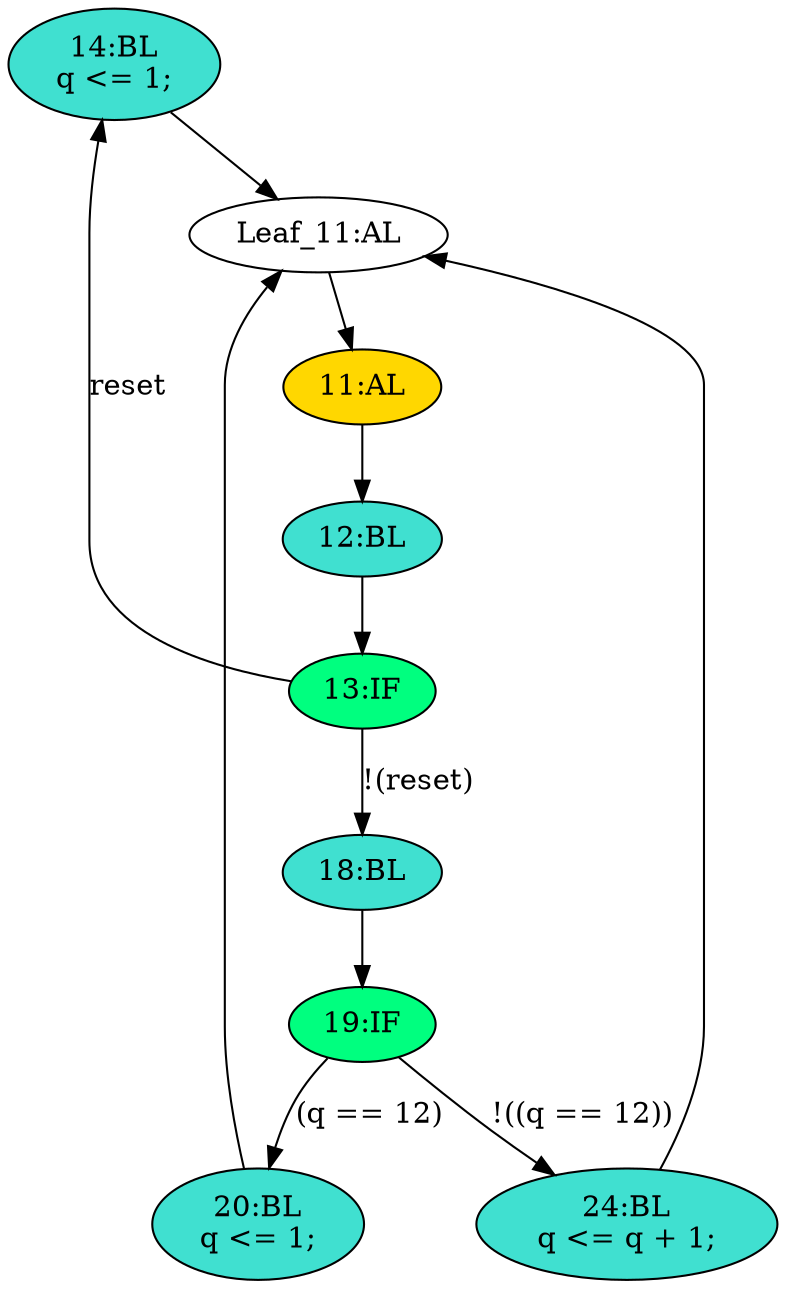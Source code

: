 strict digraph "compose( ,  )" {
	node [label="\N"];
	"14:BL"	[ast="<pyverilog.vparser.ast.Block object at 0x7f5ed51837d0>",
		fillcolor=turquoise,
		label="14:BL
q <= 1;",
		statements="[<pyverilog.vparser.ast.NonblockingSubstitution object at 0x7f5ed5196bd0>]",
		style=filled,
		typ=Block];
	"Leaf_11:AL"	[def_var="['q']",
		label="Leaf_11:AL"];
	"14:BL" -> "Leaf_11:AL"	[cond="[]",
		lineno=None];
	"13:IF"	[ast="<pyverilog.vparser.ast.IfStatement object at 0x7f5ed51e3d10>",
		fillcolor=springgreen,
		label="13:IF",
		statements="[]",
		style=filled,
		typ=IfStatement];
	"13:IF" -> "14:BL"	[cond="['reset']",
		label=reset,
		lineno=13];
	"18:BL"	[ast="<pyverilog.vparser.ast.Block object at 0x7f5ed5196750>",
		fillcolor=turquoise,
		label="18:BL",
		statements="[]",
		style=filled,
		typ=Block];
	"13:IF" -> "18:BL"	[cond="['reset']",
		label="!(reset)",
		lineno=13];
	"20:BL"	[ast="<pyverilog.vparser.ast.Block object at 0x7f5ed51e3210>",
		fillcolor=turquoise,
		label="20:BL
q <= 1;",
		statements="[<pyverilog.vparser.ast.NonblockingSubstitution object at 0x7f5ed518ecd0>]",
		style=filled,
		typ=Block];
	"20:BL" -> "Leaf_11:AL"	[cond="[]",
		lineno=None];
	"19:IF"	[ast="<pyverilog.vparser.ast.IfStatement object at 0x7f5ed518e550>",
		fillcolor=springgreen,
		label="19:IF",
		statements="[]",
		style=filled,
		typ=IfStatement];
	"19:IF" -> "20:BL"	[cond="['q']",
		label="(q == 12)",
		lineno=19];
	"24:BL"	[ast="<pyverilog.vparser.ast.Block object at 0x7f5ed518e4d0>",
		fillcolor=turquoise,
		label="24:BL
q <= q + 1;",
		statements="[<pyverilog.vparser.ast.NonblockingSubstitution object at 0x7f5ed51f1050>]",
		style=filled,
		typ=Block];
	"19:IF" -> "24:BL"	[cond="['q']",
		label="!((q == 12))",
		lineno=19];
	"24:BL" -> "Leaf_11:AL"	[cond="[]",
		lineno=None];
	"11:AL"	[ast="<pyverilog.vparser.ast.Always object at 0x7f5ed54b5e10>",
		clk_sens=True,
		fillcolor=gold,
		label="11:AL",
		sens="['clk', 'reset']",
		statements="[]",
		style=filled,
		typ=Always,
		use_var="['reset', 'q']"];
	"Leaf_11:AL" -> "11:AL";
	"18:BL" -> "19:IF"	[cond="[]",
		lineno=None];
	"12:BL"	[ast="<pyverilog.vparser.ast.Block object at 0x7f5ed54b5790>",
		fillcolor=turquoise,
		label="12:BL",
		statements="[]",
		style=filled,
		typ=Block];
	"12:BL" -> "13:IF"	[cond="[]",
		lineno=None];
	"11:AL" -> "12:BL"	[cond="[]",
		lineno=None];
}
